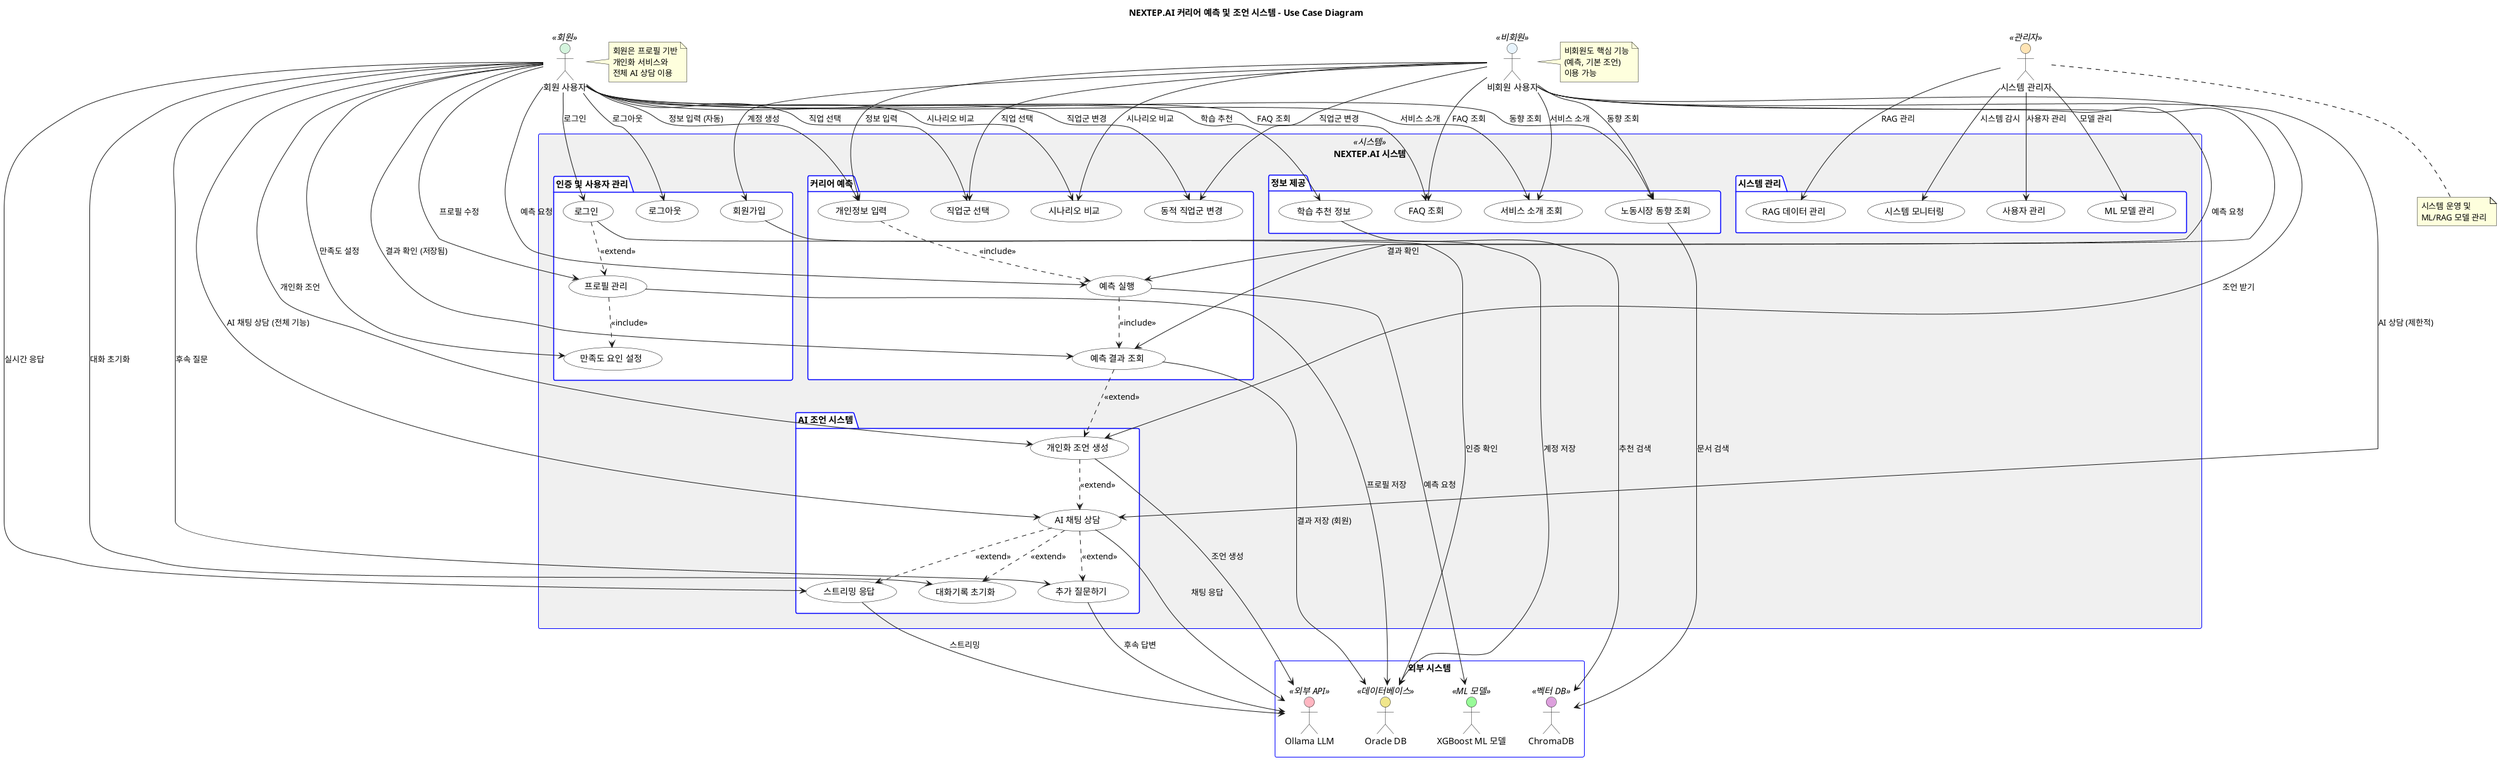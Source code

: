@startuml NEXTEP_AI_UseCase_Diagram

title NEXTEP.AI 커리어 예측 및 조언 시스템 - Use Case Diagram

!define GUEST_COLOR #E8F4FD
!define USER_COLOR #D4F4DD  
!define ADMIN_COLOR #FFE4B5
!define SYSTEM_COLOR #F0F0F0

actor "비회원 사용자" as Guest <<비회원>> GUEST_COLOR
actor "회원 사용자" as Member <<회원>> USER_COLOR
actor "시스템 관리자" as Admin <<관리자>> ADMIN_COLOR

rectangle "NEXTEP.AI 시스템" <<시스템>> SYSTEM_COLOR {
    
    ' === 인증 및 사용자 관리 ===
    package "인증 및 사용자 관리" {
        usecase "회원가입" as UC1
        usecase "로그인" as UC2  
        usecase "로그아웃" as UC3
        usecase "프로필 관리" as UC4
        usecase "만족도 요인 설정" as UC5
    }
    
    ' === 커리어 예측 ===
    package "커리어 예측" {
        usecase "개인정보 입력" as UC6
        usecase "직업군 선택" as UC7
        usecase "예측 실행" as UC8
        usecase "예측 결과 조회" as UC9
        usecase "시나리오 비교" as UC10
        usecase "동적 직업군 변경" as UC11
    }
    
    ' === AI 조언 시스템 ===
    package "AI 조언 시스템" {
        usecase "개인화 조언 생성" as UC12
        usecase "AI 채팅 상담" as UC13
        usecase "추가 질문하기" as UC14
        usecase "대화기록 초기화" as UC15
        usecase "스트리밍 응답" as UC16
    }
    
    ' === 정보 제공 ===
    package "정보 제공" {
        usecase "노동시장 동향 조회" as UC17
        usecase "학습 추천 정보" as UC18
        usecase "FAQ 조회" as UC19
        usecase "서비스 소개 조회" as UC20
    }
    
    ' === 시스템 관리 ===
    package "시스템 관리" {
        usecase "ML 모델 관리" as UC21
        usecase "RAG 데이터 관리" as UC22
        usecase "시스템 모니터링" as UC23
        usecase "사용자 관리" as UC24
    }
}

' === 외부 시스템 ===
rectangle "외부 시스템" {
    actor "Ollama LLM" as LLM <<외부 API>>
    actor "ChromaDB" as VectorDB <<벡터 DB>>
    actor "XGBoost ML 모델" as MLModel <<ML 모델>>
    actor "Oracle DB" as Database <<데이터베이스>>
}

' === 비회원 사용자 관계 ===
Guest --> UC1 : 계정 생성
Guest --> UC6 : 정보 입력
Guest --> UC7 : 직업 선택  
Guest --> UC8 : 예측 요청
Guest --> UC9 : 결과 확인
Guest --> UC10 : 시나리오 비교
Guest --> UC11 : 직업군 변경
Guest --> UC12 : 조언 받기
Guest --> UC13 : AI 상담 (제한적)
Guest --> UC17 : 동향 조회
Guest --> UC19 : FAQ 조회
Guest --> UC20 : 서비스 소개

' === 회원 사용자 관계 ===
Member --> UC2 : 로그인
Member --> UC3 : 로그아웃
Member --> UC4 : 프로필 수정
Member --> UC5 : 만족도 설정
Member --> UC6 : 정보 입력 (자동)
Member --> UC7 : 직업 선택
Member --> UC8 : 예측 요청
Member --> UC9 : 결과 확인 (저장됨)
Member --> UC10 : 시나리오 비교
Member --> UC11 : 직업군 변경  
Member --> UC12 : 개인화 조언
Member --> UC13 : AI 채팅 상담 (전체 기능)
Member --> UC14 : 후속 질문
Member --> UC15 : 대화 초기화
Member --> UC16 : 실시간 응답
Member --> UC17 : 동향 조회
Member --> UC18 : 학습 추천
Member --> UC19 : FAQ 조회
Member --> UC20 : 서비스 소개

' === 시스템 관리자 관계 ===
Admin --> UC21 : 모델 관리
Admin --> UC22 : RAG 관리
Admin --> UC23 : 시스템 감시
Admin --> UC24 : 사용자 관리

' === Use Case 간 관계 ===
UC6 ..> UC8 : <<include>>
UC8 ..> UC9 : <<include>>
UC9 ..> UC12 : <<extend>>
UC12 ..> UC13 : <<extend>>
UC13 ..> UC14 : <<extend>>
UC13 ..> UC15 : <<extend>>
UC13 ..> UC16 : <<extend>>

UC4 ..> UC5 : <<include>>
UC2 ..> UC4 : <<extend>>

' === 외부 시스템 관계 ===
UC8 --> MLModel : 예측 요청
UC12 --> LLM : 조언 생성
UC13 --> LLM : 채팅 응답
UC14 --> LLM : 후속 답변
UC16 --> LLM : 스트리밍
UC17 --> VectorDB : 문서 검색
UC18 --> VectorDB : 추천 검색
UC1 --> Database : 계정 저장
UC2 --> Database : 인증 확인
UC4 --> Database : 프로필 저장
UC9 --> Database : 결과 저장 (회원)

' === 스타일링 ===
skinparam usecase {
    BackgroundColor WHITE
    BorderColor BLACK
    ArrowColor BLACK
}

skinparam actor {
    BackgroundColor<<비회원>> GUEST_COLOR
    BackgroundColor<<회원>> USER_COLOR  
    BackgroundColor<<관리자>> ADMIN_COLOR
    BackgroundColor<<외부 API>> #FFB6C1
    BackgroundColor<<벡터 DB>> #DDA0DD
    BackgroundColor<<ML 모델>> #98FB98
    BackgroundColor<<데이터베이스>> #F0E68C
}

skinparam package {
    BackgroundColor WHITE
    BorderColor BLUE
    FontStyle bold
}

note right of Guest : 비회원도 핵심 기능\n(예측, 기본 조언)\n이용 가능

note right of Member : 회원은 프로필 기반\n개인화 서비스와\n전체 AI 상담 이용

note bottom of Admin : 시스템 운영 및\nML/RAG 모델 관리

@enduml